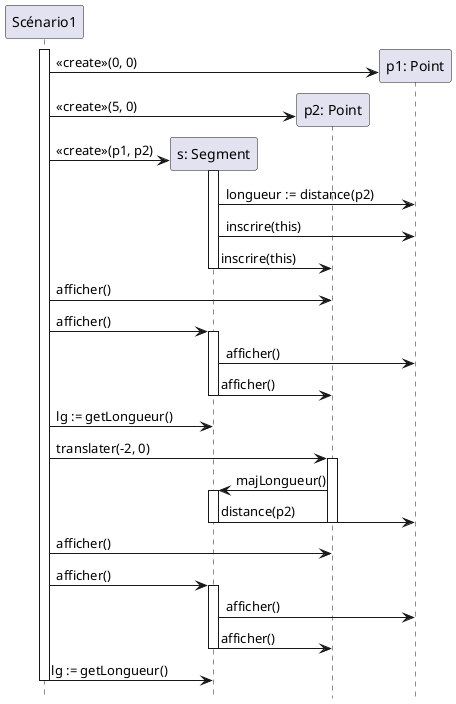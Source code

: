 @startuml
'!pragma teoz true
hide footbox

' les this devraient être des self en UML

participant "Scénario1" as sc1
participant "s: Segment" as s
participant "p2: Point" as p2
participant "p1: Point" as p1

''' create "Scénario1" as sc1
'[->sc1: run
activate sc1

create p1
sc1 -> p1: «create»(0, 0)

create p2
sc1 -> p2: «create»(5, 0)

create s
sc1 -> s: «create»(p1, p2)
activate s
s -> p1: longueur := distance(p2)
s -> p1: inscrire(this)
s -> p2: inscrire(this)
deactivate s

sc1 -> p2: afficher()
sc1 -> s: afficher()
activate s
s -> p1: afficher()
s -> p2: afficher()
deactivate s
sc1 -> s: lg := getLongueur()

sc1 -> p2: translater(-2, 0)
activate p2
p2 -> s: majLongueur()
activate s
s -> p1: distance(p2)
deactivate s
deactivate p2

sc1 -> p2: afficher()
sc1 -> s: afficher()
activate s
s -> p1: afficher()
s -> p2: afficher()
deactivate s
sc1 -> s: lg := getLongueur()
deactivate sc1

@enduml
